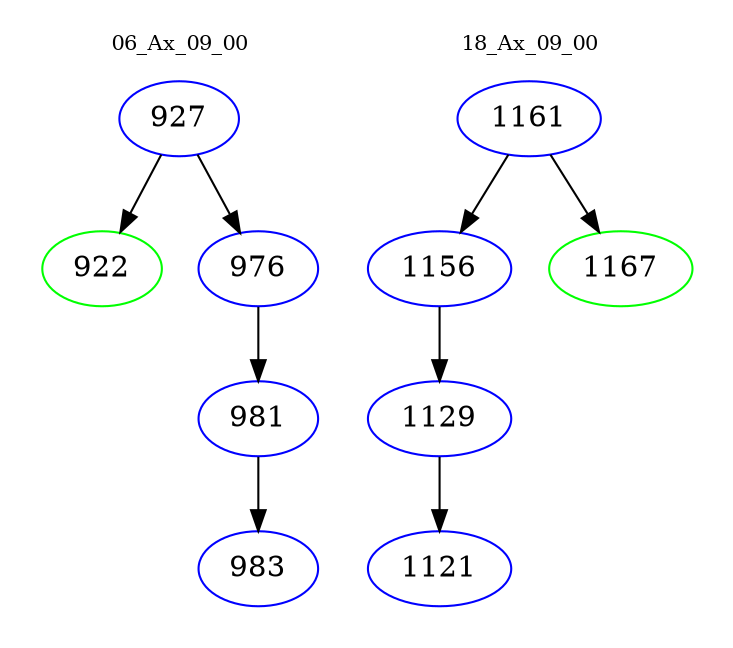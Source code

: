 digraph{
subgraph cluster_0 {
color = white
label = "06_Ax_09_00";
fontsize=10;
T0_927 [label="927", color="blue"]
T0_927 -> T0_922 [color="black"]
T0_922 [label="922", color="green"]
T0_927 -> T0_976 [color="black"]
T0_976 [label="976", color="blue"]
T0_976 -> T0_981 [color="black"]
T0_981 [label="981", color="blue"]
T0_981 -> T0_983 [color="black"]
T0_983 [label="983", color="blue"]
}
subgraph cluster_1 {
color = white
label = "18_Ax_09_00";
fontsize=10;
T1_1161 [label="1161", color="blue"]
T1_1161 -> T1_1156 [color="black"]
T1_1156 [label="1156", color="blue"]
T1_1156 -> T1_1129 [color="black"]
T1_1129 [label="1129", color="blue"]
T1_1129 -> T1_1121 [color="black"]
T1_1121 [label="1121", color="blue"]
T1_1161 -> T1_1167 [color="black"]
T1_1167 [label="1167", color="green"]
}
}
